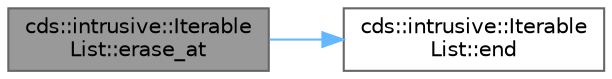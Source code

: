 digraph "cds::intrusive::IterableList::erase_at"
{
 // LATEX_PDF_SIZE
  bgcolor="transparent";
  edge [fontname=Helvetica,fontsize=10,labelfontname=Helvetica,labelfontsize=10];
  node [fontname=Helvetica,fontsize=10,shape=box,height=0.2,width=0.4];
  rankdir="LR";
  Node1 [id="Node000001",label="cds::intrusive::Iterable\lList::erase_at",height=0.2,width=0.4,color="gray40", fillcolor="grey60", style="filled", fontcolor="black",tooltip="Deletes the item pointed by iterator iter"];
  Node1 -> Node2 [id="edge1_Node000001_Node000002",color="steelblue1",style="solid",tooltip=" "];
  Node2 [id="Node000002",label="cds::intrusive::Iterable\lList::end",height=0.2,width=0.4,color="grey40", fillcolor="white", style="filled",URL="$classcds_1_1intrusive_1_1_iterable_list.html#a205278ce31de2e3aa7aa184364aed59b",tooltip="Returns an iterator that addresses the location succeeding the last element in a list"];
}
